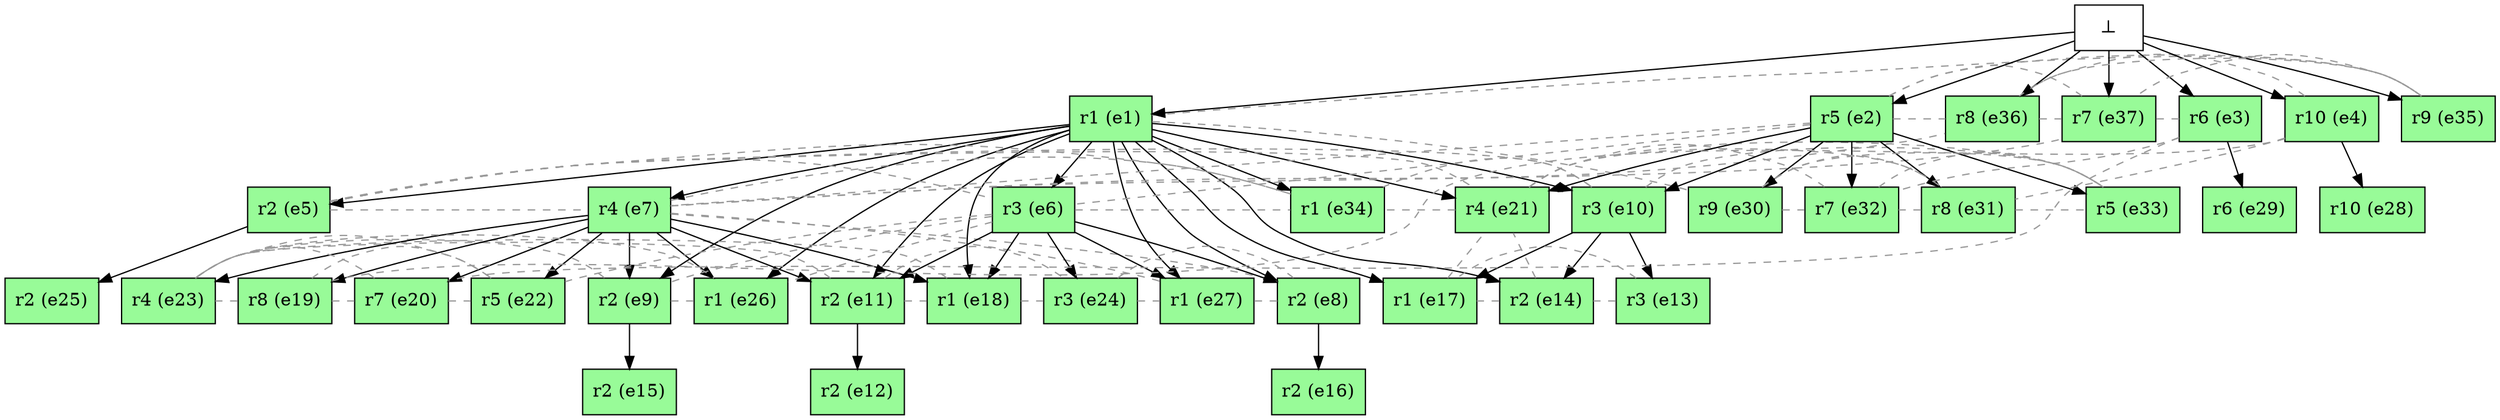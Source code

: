 digraph test {
  e1 -> e14;
  e1 -> e11;
  e1 -> e17;
  e1 -> e18;
  e1 -> e9;
  e1 -> e8;
  e1 -> e26;
  e1 -> e27;
  e1 -> e5;
  e1 -> e34;
  e1 -> e21;
  e1 -> e7;
  e1 -> e10;
  e1 -> e6;
  e2 -> e10;
  e2 -> e33;
  e2 -> e21;
  e2 -> e30;
  e2 -> e31;
  e2 -> e32;
  e3 -> e29;
  e4 -> e28;
  e5 -> e25;
  e6 -> e18;
  e6 -> e24;
  e6 -> e27;
  e6 -> e11;
  e6 -> e8;
  e7 -> e18;
  e7 -> e23;
  e7 -> e26;
  e7 -> e11;
  e7 -> e9;
  e7 -> e19;
  e7 -> e20;
  e7 -> e22;
  e8 -> e16;
  e9 -> e15;
  e10 -> e13;
  e10 -> e17;
  e10 -> e14;
  e11 -> e12;
  e0 -> e1;
  e0 -> e2;
  e0 -> e3;
  e0 -> e4;
  e0 -> e35;
  e0 -> e36;
  e0 -> e37;

//conflicts
  e1 -> e30 [arrowhead=none color=gray60 style=dashed constraint=false];
  e1 -> e35 [arrowhead=none color=gray60 style=dashed constraint=false];
  e2 -> e6 [arrowhead=none color=gray60 style=dashed constraint=false];
  e2 -> e7 [arrowhead=none color=gray60 style=dashed constraint=false];
  e2 -> e35 [arrowhead=none color=gray60 style=dashed constraint=false];
  e2 -> e36 [arrowhead=none color=gray60 style=dashed constraint=false];
  e2 -> e37 [arrowhead=none color=gray60 style=dashed constraint=false];
  e3 -> e20 [arrowhead=none color=gray60 style=dashed constraint=false];
  e3 -> e32 [arrowhead=none color=gray60 style=dashed constraint=false];
  e3 -> e37 [arrowhead=none color=gray60 style=dashed constraint=false];
  e4 -> e19 [arrowhead=none color=gray60 style=dashed constraint=false];
  e4 -> e31 [arrowhead=none color=gray60 style=dashed constraint=false];
  e4 -> e36 [arrowhead=none color=gray60 style=dashed constraint=false];
  e5 -> e6 [arrowhead=none color=gray60 style=dashed constraint=false];
  e5 -> e7 [arrowhead=none color=gray60 style=dashed constraint=false];
  e5 -> e10 [arrowhead=none color=gray60 style=dashed constraint=false];
  e5 -> e21 [arrowhead=none color=gray60 style=dashed constraint=false];
  e5 -> e34 [arrowhead=none color=gray60 style=dashed constraint=false];
  e6 -> e9 [arrowhead=none color=gray60 style=dashed constraint=false];
  e6 -> e22 [arrowhead=none color=gray60 style=dashed constraint=false];
  e6 -> e26 [arrowhead=none color=gray60 style=dashed constraint=false];
  e6 -> e34 [arrowhead=none color=gray60 style=dashed constraint=false];
  e7 -> e8 [arrowhead=none color=gray60 style=dashed constraint=false];
  e7 -> e27 [arrowhead=none color=gray60 style=dashed constraint=false];
  e7 -> e34 [arrowhead=none color=gray60 style=dashed constraint=false];
  e7 -> e36 [arrowhead=none color=gray60 style=dashed constraint=false];
  e7 -> e37 [arrowhead=none color=gray60 style=dashed constraint=false];
  e8 -> e24 [arrowhead=none color=gray60 style=dashed constraint=false];
  e8 -> e27 [arrowhead=none color=gray60 style=dashed constraint=false];
  e9 -> e23 [arrowhead=none color=gray60 style=dashed constraint=false];
  e9 -> e26 [arrowhead=none color=gray60 style=dashed constraint=false];
  e10 -> e33 [arrowhead=none color=gray60 style=dashed constraint=false];
  e10 -> e34 [arrowhead=none color=gray60 style=dashed constraint=false];
  e11 -> e18 [arrowhead=none color=gray60 style=dashed constraint=false];
  e11 -> e23 [arrowhead=none color=gray60 style=dashed constraint=false];
  e11 -> e24 [arrowhead=none color=gray60 style=dashed constraint=false];
  e13 -> e14 [arrowhead=none color=gray60 style=dashed constraint=false];
  e13 -> e17 [arrowhead=none color=gray60 style=dashed constraint=false];
  e14 -> e17 [arrowhead=none color=gray60 style=dashed constraint=false];
  e14 -> e21 [arrowhead=none color=gray60 style=dashed constraint=false];
  e17 -> e21 [arrowhead=none color=gray60 style=dashed constraint=false];
  e18 -> e23 [arrowhead=none color=gray60 style=dashed constraint=false];
  e18 -> e24 [arrowhead=none color=gray60 style=dashed constraint=false];
  e19 -> e20 [arrowhead=none color=gray60 style=dashed constraint=false];
  e19 -> e22 [arrowhead=none color=gray60 style=dashed constraint=false];
  e19 -> e23 [arrowhead=none color=gray60 style=dashed constraint=false];
  e20 -> e22 [arrowhead=none color=gray60 style=dashed constraint=false];
  e20 -> e23 [arrowhead=none color=gray60 style=dashed constraint=false];
  e21 -> e31 [arrowhead=none color=gray60 style=dashed constraint=false];
  e21 -> e32 [arrowhead=none color=gray60 style=dashed constraint=false];
  e21 -> e33 [arrowhead=none color=gray60 style=dashed constraint=false];
  e21 -> e34 [arrowhead=none color=gray60 style=dashed constraint=false];
  e22 -> e23 [arrowhead=none color=gray60 style=dashed constraint=false];
  e23 -> e26 [arrowhead=none color=gray60 style=dashed constraint=false];
  e24 -> e27 [arrowhead=none color=gray60 style=dashed constraint=false];
  e30 -> e31 [arrowhead=none color=gray60 style=dashed constraint=false];
  e30 -> e32 [arrowhead=none color=gray60 style=dashed constraint=false];
  e30 -> e33 [arrowhead=none color=gray60 style=dashed constraint=false];
  e31 -> e32 [arrowhead=none color=gray60 style=dashed constraint=false];
  e31 -> e33 [arrowhead=none color=gray60 style=dashed constraint=false];
  e32 -> e33 [arrowhead=none color=gray60 style=dashed constraint=false];
  e35 -> e36 [arrowhead=none color=gray60 style=dashed constraint=false];
  e35 -> e37 [arrowhead=none color=gray60 style=dashed constraint=false];
  e36 -> e37 [arrowhead=none color=gray60 style=dashed constraint=false];

  e1 [fillcolor=palegreen label="r1 (e1)" shape=box style=filled];
  e2 [fillcolor=palegreen label="r5 (e2)" shape=box style=filled];
  e3 [fillcolor=palegreen label="r6 (e3)" shape=box style=filled];
  e4 [fillcolor=palegreen label="r10 (e4)" shape=box style=filled];
  e5 [fillcolor=palegreen label="r2 (e5)" shape=box style=filled];
  e6 [fillcolor=palegreen label="r3 (e6)" shape=box style=filled];
  e7 [fillcolor=palegreen label="r4 (e7)" shape=box style=filled];
  e8 [fillcolor=palegreen label="r2 (e8)" shape=box style=filled];
  e9 [fillcolor=palegreen label="r2 (e9)" shape=box style=filled];
  e10 [fillcolor=palegreen label="r3 (e10)" shape=box style=filled];
  e11 [fillcolor=palegreen label="r2 (e11)" shape=box style=filled];
  e12 [fillcolor=palegreen label="r2 (e12)" shape=box style=filled];
  e13 [fillcolor=palegreen label="r3 (e13)" shape=box style=filled];
  e14 [fillcolor=palegreen label="r2 (e14)" shape=box style=filled];
  e15 [fillcolor=palegreen label="r2 (e15)" shape=box style=filled];
  e16 [fillcolor=palegreen label="r2 (e16)" shape=box style=filled];
  e17 [fillcolor=palegreen label="r1 (e17)" shape=box style=filled];
  e18 [fillcolor=palegreen label="r1 (e18)" shape=box style=filled];
  e19 [fillcolor=palegreen label="r8 (e19)" shape=box style=filled];
  e20 [fillcolor=palegreen label="r7 (e20)" shape=box style=filled];
  e21 [fillcolor=palegreen label="r4 (e21)" shape=box style=filled];
  e22 [fillcolor=palegreen label="r5 (e22)" shape=box style=filled];
  e23 [fillcolor=palegreen label="r4 (e23)" shape=box style=filled];
  e24 [fillcolor=palegreen label="r3 (e24)" shape=box style=filled];
  e25 [fillcolor=palegreen label="r2 (e25)" shape=box style=filled];
  e26 [fillcolor=palegreen label="r1 (e26)" shape=box style=filled];
  e27 [fillcolor=palegreen label="r1 (e27)" shape=box style=filled];
  e28 [fillcolor=palegreen label="r10 (e28)" shape=box style=filled];
  e29 [fillcolor=palegreen label="r6 (e29)" shape=box style=filled];
  e30 [fillcolor=palegreen label="r9 (e30)" shape=box style=filled];
  e31 [fillcolor=palegreen label="r8 (e31)" shape=box style=filled];
  e32 [fillcolor=palegreen label="r7 (e32)" shape=box style=filled];
  e33 [fillcolor=palegreen label="r5 (e33)" shape=box style=filled];
  e34 [fillcolor=palegreen label="r1 (e34)" shape=box style=filled];
  e35 [fillcolor=palegreen label="r9 (e35)" shape=box style=filled];
  e36 [fillcolor=palegreen label="r8 (e36)" shape=box style=filled];
  e37 [fillcolor=palegreen label="r7 (e37)" shape=box style=filled];
  e0 [fillcolor=white label="⊥" shape=box style=filled];
}
